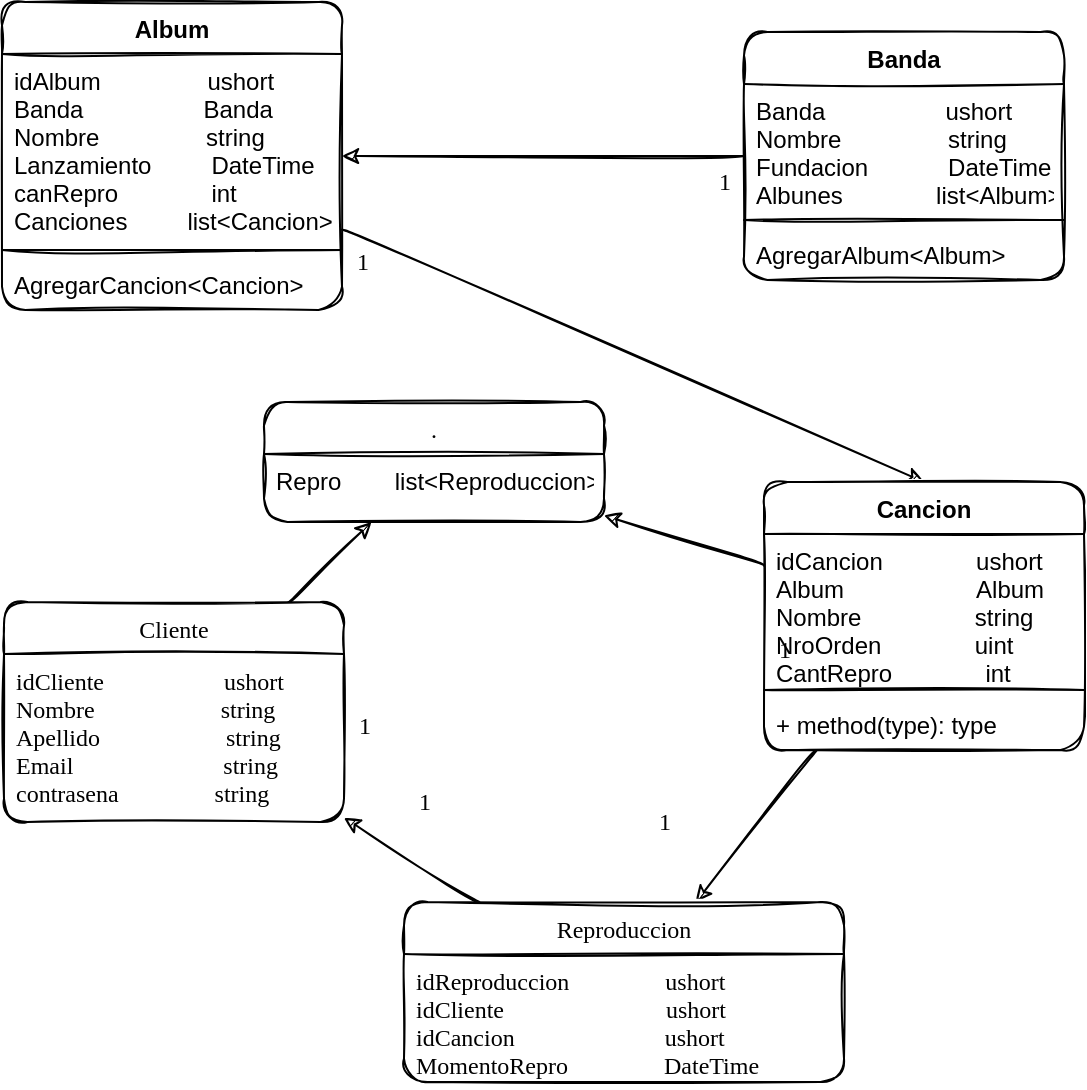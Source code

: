 <mxfile>
    <diagram id="aNm6LneR89TjHpUKRSAf" name="Página-1">
        <mxGraphModel dx="1246" dy="610" grid="1" gridSize="10" guides="1" tooltips="1" connect="1" arrows="1" fold="1" page="1" pageScale="1" pageWidth="827" pageHeight="1169" background="none" math="0" shadow="0">
            <root>
                <mxCell id="0"/>
                <mxCell id="1" parent="0"/>
                <mxCell id="115" style="edgeStyle=none;rounded=1;html=1;curved=1;sketch=1;" edge="1" parent="1" source="7" target="103">
                    <mxGeometry relative="1" as="geometry"/>
                </mxCell>
                <mxCell id="7" value="Cliente" style="swimlane;fontStyle=0;childLayout=stackLayout;horizontal=1;startSize=26;horizontalStack=0;resizeParent=1;resizeParentMax=0;resizeLast=0;collapsible=1;marginBottom=0;fontFamily=Comic Sans MS;rounded=1;sketch=1;" parent="1" vertex="1">
                    <mxGeometry x="160" y="380" width="170" height="110" as="geometry">
                        <mxRectangle x="200" y="330" width="70" height="26" as="alternateBounds"/>
                    </mxGeometry>
                </mxCell>
                <mxCell id="16" value="idCliente                    ushort&#10;Nombre                     string&#10;Apellido                     string&#10;Email                         string&#10;contrasena                string&#10;" style="text;align=left;verticalAlign=top;spacingLeft=4;spacingRight=4;overflow=hidden;rotatable=0;points=[[0,0.5],[1,0.5]];portConstraint=eastwest;fontFamily=Comic Sans MS;rounded=1;sketch=1;" parent="7" vertex="1">
                    <mxGeometry y="26" width="170" height="84" as="geometry"/>
                </mxCell>
                <mxCell id="24" style="edgeStyle=none;html=1;fontFamily=Comic Sans MS;curved=1;sketch=1;" parent="1" source="72" target="68" edge="1">
                    <mxGeometry relative="1" as="geometry">
                        <mxPoint x="400" y="218.867" as="sourcePoint"/>
                    </mxGeometry>
                </mxCell>
                <mxCell id="26" style="edgeStyle=none;html=1;fontFamily=Comic Sans MS;curved=1;sketch=1;" parent="1" source="76" target="19" edge="1">
                    <mxGeometry relative="1" as="geometry">
                        <mxPoint x="480.179" y="440" as="sourcePoint"/>
                    </mxGeometry>
                </mxCell>
                <mxCell id="27" style="edgeStyle=none;html=1;fontFamily=Comic Sans MS;curved=1;sketch=1;" parent="1" source="19" target="7" edge="1">
                    <mxGeometry relative="1" as="geometry"/>
                </mxCell>
                <mxCell id="19" value="Reproduccion" style="swimlane;fontStyle=0;childLayout=stackLayout;horizontal=1;startSize=26;horizontalStack=0;resizeParent=1;resizeParentMax=0;resizeLast=0;collapsible=1;marginBottom=0;fontFamily=Comic Sans MS;rounded=1;sketch=1;" parent="1" vertex="1">
                    <mxGeometry x="360" y="530" width="220" height="90" as="geometry">
                        <mxRectangle x="280" y="480" width="110" height="26" as="alternateBounds"/>
                    </mxGeometry>
                </mxCell>
                <mxCell id="20" value="idReproduccion                ushort&#10;idCliente                           ushort&#10;idCancion                         ushort&#10;MomentoRepro                DateTime&#10;" style="text;align=left;verticalAlign=top;spacingLeft=4;spacingRight=4;overflow=hidden;rotatable=0;points=[[0,0.5],[1,0.5]];portConstraint=eastwest;fontFamily=Comic Sans MS;rounded=1;sketch=1;" parent="19" vertex="1">
                    <mxGeometry y="26" width="220" height="64" as="geometry"/>
                </mxCell>
                <mxCell id="28" value="1" style="text;html=1;align=center;verticalAlign=middle;resizable=0;points=[];autosize=1;fontFamily=Comic Sans MS;rounded=1;sketch=1;" parent="1" vertex="1">
                    <mxGeometry x="329" y="200" width="20" height="20" as="geometry"/>
                </mxCell>
                <mxCell id="29" value="1" style="text;html=1;align=center;verticalAlign=middle;resizable=0;points=[];autosize=1;fontFamily=Comic Sans MS;rounded=1;sketch=1;" parent="1" vertex="1">
                    <mxGeometry x="510" y="160" width="20" height="20" as="geometry"/>
                </mxCell>
                <mxCell id="30" value="1" style="text;html=1;align=center;verticalAlign=middle;resizable=0;points=[];autosize=1;fontFamily=Comic Sans MS;rounded=1;sketch=1;" parent="1" vertex="1">
                    <mxGeometry x="540" y="394" width="20" height="20" as="geometry"/>
                </mxCell>
                <mxCell id="31" value="1" style="text;html=1;align=center;verticalAlign=middle;resizable=0;points=[];autosize=1;fontFamily=Comic Sans MS;rounded=1;sketch=1;" parent="1" vertex="1">
                    <mxGeometry x="480" y="480" width="20" height="20" as="geometry"/>
                </mxCell>
                <mxCell id="32" value="1" style="text;html=1;align=center;verticalAlign=middle;resizable=0;points=[];autosize=1;fontFamily=Comic Sans MS;rounded=1;sketch=1;" parent="1" vertex="1">
                    <mxGeometry x="330" y="432" width="20" height="20" as="geometry"/>
                </mxCell>
                <mxCell id="33" value="1" style="text;html=1;align=center;verticalAlign=middle;resizable=0;points=[];autosize=1;fontFamily=Comic Sans MS;rounded=1;sketch=1;" parent="1" vertex="1">
                    <mxGeometry x="360" y="470" width="20" height="20" as="geometry"/>
                </mxCell>
                <mxCell id="106" style="edgeStyle=none;html=1;entryX=0.5;entryY=0;entryDx=0;entryDy=0;curved=1;sketch=1;" edge="1" parent="1" source="68" target="76">
                    <mxGeometry relative="1" as="geometry"/>
                </mxCell>
                <mxCell id="68" value="Album&#10;" style="swimlane;fontStyle=1;align=center;verticalAlign=top;childLayout=stackLayout;horizontal=1;startSize=26;horizontalStack=0;resizeParent=1;resizeParentMax=0;resizeLast=0;collapsible=1;marginBottom=0;rounded=1;sketch=1;" parent="1" vertex="1">
                    <mxGeometry x="159" y="80" width="170" height="154" as="geometry"/>
                </mxCell>
                <mxCell id="69" value="idAlbum                ushort&#10;Banda                  Banda&#10;Nombre                string&#10;Lanzamiento         DateTime&#10;canRepro              int&#10;Canciones         list&lt;Cancion&gt;" style="text;strokeColor=none;fillColor=none;align=left;verticalAlign=top;spacingLeft=4;spacingRight=4;overflow=hidden;rotatable=0;points=[[0,0.5],[1,0.5]];portConstraint=eastwest;rounded=1;sketch=1;" parent="68" vertex="1">
                    <mxGeometry y="26" width="170" height="94" as="geometry"/>
                </mxCell>
                <mxCell id="70" value="" style="line;strokeWidth=1;fillColor=none;align=left;verticalAlign=middle;spacingTop=-1;spacingLeft=3;spacingRight=3;rotatable=0;labelPosition=right;points=[];portConstraint=eastwest;rounded=1;sketch=1;" parent="68" vertex="1">
                    <mxGeometry y="120" width="170" height="8" as="geometry"/>
                </mxCell>
                <mxCell id="71" value="AgregarCancion&lt;Cancion&gt;" style="text;strokeColor=none;fillColor=none;align=left;verticalAlign=top;spacingLeft=4;spacingRight=4;overflow=hidden;rotatable=0;points=[[0,0.5],[1,0.5]];portConstraint=eastwest;rounded=1;sketch=1;" parent="68" vertex="1">
                    <mxGeometry y="128" width="170" height="26" as="geometry"/>
                </mxCell>
                <mxCell id="72" value="Banda" style="swimlane;fontStyle=1;align=center;verticalAlign=top;childLayout=stackLayout;horizontal=1;startSize=26;horizontalStack=0;resizeParent=1;resizeParentMax=0;resizeLast=0;collapsible=1;marginBottom=0;rounded=1;sketch=1;" parent="1" vertex="1">
                    <mxGeometry x="530" y="95" width="160" height="124" as="geometry"/>
                </mxCell>
                <mxCell id="73" value="Banda                  ushort&#10;Nombre                string&#10;Fundacion            DateTime&#10;Albunes              list&lt;Album&gt;&#10;" style="text;align=left;verticalAlign=top;spacingLeft=4;spacingRight=4;overflow=hidden;rotatable=0;points=[[0,0.5],[1,0.5]];portConstraint=eastwest;rounded=1;sketch=1;" parent="72" vertex="1">
                    <mxGeometry y="26" width="160" height="64" as="geometry"/>
                </mxCell>
                <mxCell id="74" value="" style="line;strokeWidth=1;align=left;verticalAlign=middle;spacingTop=-1;spacingLeft=3;spacingRight=3;rotatable=0;labelPosition=right;points=[];portConstraint=eastwest;rounded=1;sketch=1;" parent="72" vertex="1">
                    <mxGeometry y="90" width="160" height="8" as="geometry"/>
                </mxCell>
                <mxCell id="75" value="AgregarAlbum&lt;Album&gt;" style="text;align=left;verticalAlign=top;spacingLeft=4;spacingRight=4;overflow=hidden;rotatable=0;points=[[0,0.5],[1,0.5]];portConstraint=eastwest;rounded=1;sketch=1;" parent="72" vertex="1">
                    <mxGeometry y="98" width="160" height="26" as="geometry"/>
                </mxCell>
                <mxCell id="116" style="edgeStyle=none;rounded=1;html=1;curved=1;sketch=1;" edge="1" parent="1" source="76" target="103">
                    <mxGeometry relative="1" as="geometry"/>
                </mxCell>
                <mxCell id="76" value="Cancion" style="swimlane;fontStyle=1;align=center;verticalAlign=top;childLayout=stackLayout;horizontal=1;startSize=26;horizontalStack=0;resizeParent=1;resizeParentMax=0;resizeLast=0;collapsible=1;marginBottom=0;rounded=1;sketch=1;" parent="1" vertex="1">
                    <mxGeometry x="540" y="320" width="160" height="134" as="geometry"/>
                </mxCell>
                <mxCell id="77" value="idCancion              ushort&#10;Album                    Album&#10;Nombre                 string&#10;NroOrden              uint&#10;CantRepro              int&#10;" style="text;strokeColor=none;fillColor=none;align=left;verticalAlign=top;spacingLeft=4;spacingRight=4;overflow=hidden;rotatable=0;points=[[0,0.5],[1,0.5]];portConstraint=eastwest;rounded=1;sketch=1;" parent="76" vertex="1">
                    <mxGeometry y="26" width="160" height="74" as="geometry"/>
                </mxCell>
                <mxCell id="78" value="" style="line;strokeWidth=1;fillColor=none;align=left;verticalAlign=middle;spacingTop=-1;spacingLeft=3;spacingRight=3;rotatable=0;labelPosition=right;points=[];portConstraint=eastwest;rounded=1;sketch=1;" parent="76" vertex="1">
                    <mxGeometry y="100" width="160" height="8" as="geometry"/>
                </mxCell>
                <mxCell id="79" value="+ method(type): type" style="text;strokeColor=none;fillColor=none;align=left;verticalAlign=top;spacingLeft=4;spacingRight=4;overflow=hidden;rotatable=0;points=[[0,0.5],[1,0.5]];portConstraint=eastwest;rounded=1;sketch=1;" parent="76" vertex="1">
                    <mxGeometry y="108" width="160" height="26" as="geometry"/>
                </mxCell>
                <mxCell id="103" value="." style="swimlane;fontStyle=0;childLayout=stackLayout;horizontal=1;startSize=26;horizontalStack=0;resizeParent=1;resizeParentMax=0;resizeLast=0;collapsible=1;marginBottom=0;fontFamily=Comic Sans MS;rounded=1;sketch=1;" vertex="1" parent="1">
                    <mxGeometry x="290" y="280" width="170" height="60" as="geometry">
                        <mxRectangle x="200" y="330" width="70" height="26" as="alternateBounds"/>
                    </mxGeometry>
                </mxCell>
                <mxCell id="112" value="Repro        list&lt;Reproduccion&gt;" style="text;strokeColor=none;fillColor=none;align=left;verticalAlign=top;spacingLeft=4;spacingRight=4;overflow=hidden;rotatable=0;points=[[0,0.5],[1,0.5]];portConstraint=eastwest;rounded=1;sketch=1;" vertex="1" parent="103">
                    <mxGeometry y="26" width="170" height="34" as="geometry"/>
                </mxCell>
            </root>
        </mxGraphModel>
    </diagram>
</mxfile>
